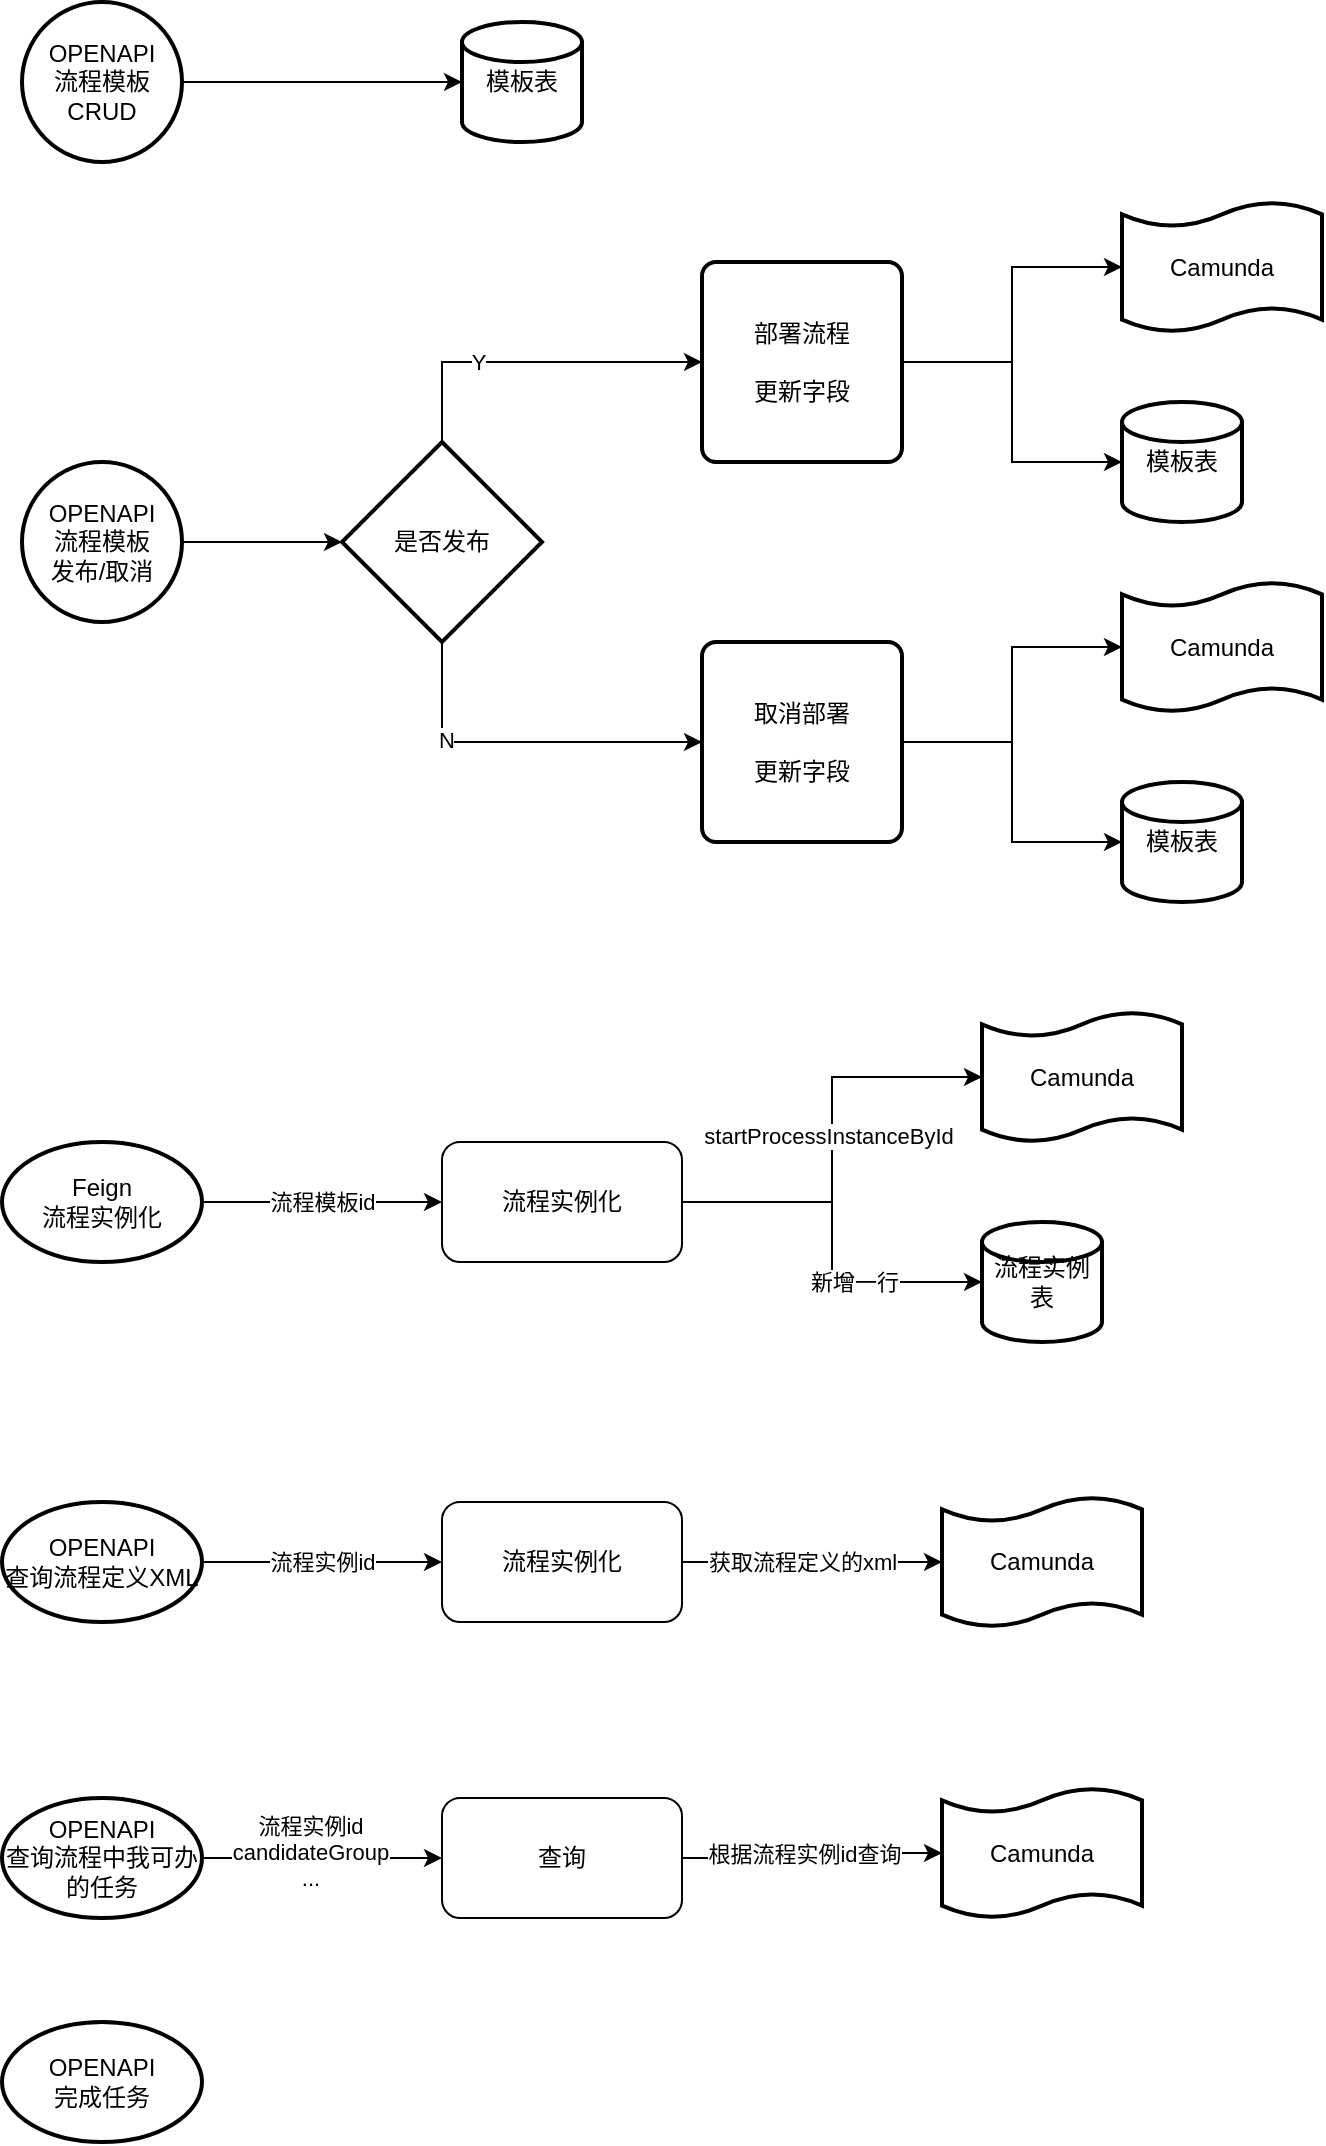 <mxfile version="24.4.4" type="github">
  <diagram name="第 1 页" id="l7ETgdYbAlDT3ln601Ar">
    <mxGraphModel dx="1434" dy="780" grid="1" gridSize="10" guides="1" tooltips="1" connect="1" arrows="1" fold="1" page="1" pageScale="1" pageWidth="827" pageHeight="1169" math="0" shadow="0">
      <root>
        <mxCell id="0" />
        <mxCell id="1" parent="0" />
        <mxCell id="i6D_zPiAmZ7pMk7o-Lk9-1" value="&lt;div&gt;OPENAPI&lt;/div&gt;流程模板CRUD" style="strokeWidth=2;html=1;shape=mxgraph.flowchart.start_2;whiteSpace=wrap;" vertex="1" parent="1">
          <mxGeometry x="40" y="80" width="80" height="80" as="geometry" />
        </mxCell>
        <mxCell id="i6D_zPiAmZ7pMk7o-Lk9-2" value="模板表" style="strokeWidth=2;html=1;shape=mxgraph.flowchart.database;whiteSpace=wrap;" vertex="1" parent="1">
          <mxGeometry x="260" y="90" width="60" height="60" as="geometry" />
        </mxCell>
        <mxCell id="i6D_zPiAmZ7pMk7o-Lk9-3" style="edgeStyle=orthogonalEdgeStyle;rounded=0;orthogonalLoop=1;jettySize=auto;html=1;entryX=0;entryY=0.5;entryDx=0;entryDy=0;entryPerimeter=0;" edge="1" parent="1" source="i6D_zPiAmZ7pMk7o-Lk9-1" target="i6D_zPiAmZ7pMk7o-Lk9-2">
          <mxGeometry relative="1" as="geometry" />
        </mxCell>
        <mxCell id="i6D_zPiAmZ7pMk7o-Lk9-7" style="edgeStyle=orthogonalEdgeStyle;rounded=0;orthogonalLoop=1;jettySize=auto;html=1;" edge="1" parent="1" source="i6D_zPiAmZ7pMk7o-Lk9-4" target="i6D_zPiAmZ7pMk7o-Lk9-6">
          <mxGeometry relative="1" as="geometry" />
        </mxCell>
        <mxCell id="i6D_zPiAmZ7pMk7o-Lk9-4" value="&lt;div&gt;OPENAPI&lt;/div&gt;流程模板&lt;div&gt;发布/取消&lt;/div&gt;" style="strokeWidth=2;html=1;shape=mxgraph.flowchart.start_2;whiteSpace=wrap;" vertex="1" parent="1">
          <mxGeometry x="40" y="310" width="80" height="80" as="geometry" />
        </mxCell>
        <mxCell id="i6D_zPiAmZ7pMk7o-Lk9-11" style="edgeStyle=orthogonalEdgeStyle;rounded=0;orthogonalLoop=1;jettySize=auto;html=1;exitX=0.5;exitY=0;exitDx=0;exitDy=0;exitPerimeter=0;" edge="1" parent="1" source="i6D_zPiAmZ7pMk7o-Lk9-6" target="i6D_zPiAmZ7pMk7o-Lk9-8">
          <mxGeometry relative="1" as="geometry" />
        </mxCell>
        <mxCell id="i6D_zPiAmZ7pMk7o-Lk9-12" value="Y" style="edgeLabel;html=1;align=center;verticalAlign=middle;resizable=0;points=[];" vertex="1" connectable="0" parent="i6D_zPiAmZ7pMk7o-Lk9-11">
          <mxGeometry x="-0.325" relative="1" as="geometry">
            <mxPoint as="offset" />
          </mxGeometry>
        </mxCell>
        <mxCell id="i6D_zPiAmZ7pMk7o-Lk9-23" style="edgeStyle=orthogonalEdgeStyle;rounded=0;orthogonalLoop=1;jettySize=auto;html=1;entryX=0;entryY=0.5;entryDx=0;entryDy=0;exitX=0.5;exitY=1;exitDx=0;exitDy=0;exitPerimeter=0;" edge="1" parent="1" source="i6D_zPiAmZ7pMk7o-Lk9-6" target="i6D_zPiAmZ7pMk7o-Lk9-22">
          <mxGeometry relative="1" as="geometry" />
        </mxCell>
        <mxCell id="i6D_zPiAmZ7pMk7o-Lk9-24" value="N" style="edgeLabel;html=1;align=center;verticalAlign=middle;resizable=0;points=[];" vertex="1" connectable="0" parent="i6D_zPiAmZ7pMk7o-Lk9-23">
          <mxGeometry x="-0.458" y="2" relative="1" as="geometry">
            <mxPoint as="offset" />
          </mxGeometry>
        </mxCell>
        <mxCell id="i6D_zPiAmZ7pMk7o-Lk9-6" value="是否发布" style="strokeWidth=2;html=1;shape=mxgraph.flowchart.decision;whiteSpace=wrap;" vertex="1" parent="1">
          <mxGeometry x="200" y="300" width="100" height="100" as="geometry" />
        </mxCell>
        <mxCell id="i6D_zPiAmZ7pMk7o-Lk9-8" value="部署流程&lt;div&gt;&lt;br&gt;&lt;div&gt;更新字段&lt;/div&gt;&lt;/div&gt;" style="rounded=1;whiteSpace=wrap;html=1;absoluteArcSize=1;arcSize=14;strokeWidth=2;" vertex="1" parent="1">
          <mxGeometry x="380" y="210" width="100" height="100" as="geometry" />
        </mxCell>
        <mxCell id="i6D_zPiAmZ7pMk7o-Lk9-14" value="模板表" style="strokeWidth=2;html=1;shape=mxgraph.flowchart.database;whiteSpace=wrap;" vertex="1" parent="1">
          <mxGeometry x="590" y="280" width="60" height="60" as="geometry" />
        </mxCell>
        <mxCell id="i6D_zPiAmZ7pMk7o-Lk9-19" value="Camunda" style="shape=tape;whiteSpace=wrap;html=1;strokeWidth=2;size=0.19" vertex="1" parent="1">
          <mxGeometry x="590" y="180" width="100" height="65" as="geometry" />
        </mxCell>
        <mxCell id="i6D_zPiAmZ7pMk7o-Lk9-20" style="edgeStyle=orthogonalEdgeStyle;rounded=0;orthogonalLoop=1;jettySize=auto;html=1;entryX=0;entryY=0.5;entryDx=0;entryDy=0;entryPerimeter=0;" edge="1" parent="1" source="i6D_zPiAmZ7pMk7o-Lk9-8" target="i6D_zPiAmZ7pMk7o-Lk9-19">
          <mxGeometry relative="1" as="geometry" />
        </mxCell>
        <mxCell id="i6D_zPiAmZ7pMk7o-Lk9-21" style="edgeStyle=orthogonalEdgeStyle;rounded=0;orthogonalLoop=1;jettySize=auto;html=1;entryX=0;entryY=0.5;entryDx=0;entryDy=0;entryPerimeter=0;" edge="1" parent="1" source="i6D_zPiAmZ7pMk7o-Lk9-8" target="i6D_zPiAmZ7pMk7o-Lk9-14">
          <mxGeometry relative="1" as="geometry" />
        </mxCell>
        <mxCell id="i6D_zPiAmZ7pMk7o-Lk9-22" value="取消部署&lt;div&gt;&lt;br&gt;&lt;div&gt;更新字段&lt;/div&gt;&lt;/div&gt;" style="rounded=1;whiteSpace=wrap;html=1;absoluteArcSize=1;arcSize=14;strokeWidth=2;" vertex="1" parent="1">
          <mxGeometry x="380" y="400" width="100" height="100" as="geometry" />
        </mxCell>
        <mxCell id="i6D_zPiAmZ7pMk7o-Lk9-25" value="模板表" style="strokeWidth=2;html=1;shape=mxgraph.flowchart.database;whiteSpace=wrap;" vertex="1" parent="1">
          <mxGeometry x="590" y="470" width="60" height="60" as="geometry" />
        </mxCell>
        <mxCell id="i6D_zPiAmZ7pMk7o-Lk9-26" value="Camunda" style="shape=tape;whiteSpace=wrap;html=1;strokeWidth=2;size=0.19" vertex="1" parent="1">
          <mxGeometry x="590" y="370" width="100" height="65" as="geometry" />
        </mxCell>
        <mxCell id="i6D_zPiAmZ7pMk7o-Lk9-27" style="edgeStyle=orthogonalEdgeStyle;rounded=0;orthogonalLoop=1;jettySize=auto;html=1;entryX=0;entryY=0.5;entryDx=0;entryDy=0;entryPerimeter=0;" edge="1" parent="1" source="i6D_zPiAmZ7pMk7o-Lk9-22" target="i6D_zPiAmZ7pMk7o-Lk9-26">
          <mxGeometry relative="1" as="geometry" />
        </mxCell>
        <mxCell id="i6D_zPiAmZ7pMk7o-Lk9-28" style="edgeStyle=orthogonalEdgeStyle;rounded=0;orthogonalLoop=1;jettySize=auto;html=1;entryX=0;entryY=0.5;entryDx=0;entryDy=0;entryPerimeter=0;" edge="1" parent="1" source="i6D_zPiAmZ7pMk7o-Lk9-22" target="i6D_zPiAmZ7pMk7o-Lk9-25">
          <mxGeometry relative="1" as="geometry" />
        </mxCell>
        <mxCell id="i6D_zPiAmZ7pMk7o-Lk9-35" style="edgeStyle=orthogonalEdgeStyle;rounded=0;orthogonalLoop=1;jettySize=auto;html=1;entryX=0;entryY=0.5;entryDx=0;entryDy=0;" edge="1" parent="1" source="i6D_zPiAmZ7pMk7o-Lk9-29" target="i6D_zPiAmZ7pMk7o-Lk9-31">
          <mxGeometry relative="1" as="geometry" />
        </mxCell>
        <mxCell id="i6D_zPiAmZ7pMk7o-Lk9-36" value="流程模板id" style="edgeLabel;html=1;align=center;verticalAlign=middle;resizable=0;points=[];" vertex="1" connectable="0" parent="i6D_zPiAmZ7pMk7o-Lk9-35">
          <mxGeometry x="-0.4" y="-2" relative="1" as="geometry">
            <mxPoint x="24" y="-2" as="offset" />
          </mxGeometry>
        </mxCell>
        <mxCell id="i6D_zPiAmZ7pMk7o-Lk9-29" value="Feign&lt;div&gt;流程&lt;span style=&quot;background-color: initial;&quot;&gt;实例化&lt;/span&gt;&lt;/div&gt;" style="strokeWidth=2;html=1;shape=mxgraph.flowchart.start_1;whiteSpace=wrap;" vertex="1" parent="1">
          <mxGeometry x="30" y="650" width="100" height="60" as="geometry" />
        </mxCell>
        <mxCell id="i6D_zPiAmZ7pMk7o-Lk9-31" value="流程实例化" style="rounded=1;whiteSpace=wrap;html=1;" vertex="1" parent="1">
          <mxGeometry x="250" y="650" width="120" height="60" as="geometry" />
        </mxCell>
        <mxCell id="i6D_zPiAmZ7pMk7o-Lk9-32" value="Camunda" style="shape=tape;whiteSpace=wrap;html=1;strokeWidth=2;size=0.19" vertex="1" parent="1">
          <mxGeometry x="520" y="585" width="100" height="65" as="geometry" />
        </mxCell>
        <mxCell id="i6D_zPiAmZ7pMk7o-Lk9-33" style="edgeStyle=orthogonalEdgeStyle;rounded=0;orthogonalLoop=1;jettySize=auto;html=1;entryX=0;entryY=0.5;entryDx=0;entryDy=0;entryPerimeter=0;" edge="1" parent="1" source="i6D_zPiAmZ7pMk7o-Lk9-31" target="i6D_zPiAmZ7pMk7o-Lk9-32">
          <mxGeometry relative="1" as="geometry" />
        </mxCell>
        <mxCell id="i6D_zPiAmZ7pMk7o-Lk9-34" value="startProcessInstanceById" style="edgeLabel;html=1;align=center;verticalAlign=middle;resizable=0;points=[];" vertex="1" connectable="0" parent="i6D_zPiAmZ7pMk7o-Lk9-33">
          <mxGeometry x="0.017" y="2" relative="1" as="geometry">
            <mxPoint as="offset" />
          </mxGeometry>
        </mxCell>
        <mxCell id="i6D_zPiAmZ7pMk7o-Lk9-39" value="流程实例表" style="strokeWidth=2;html=1;shape=mxgraph.flowchart.database;whiteSpace=wrap;" vertex="1" parent="1">
          <mxGeometry x="520" y="690" width="60" height="60" as="geometry" />
        </mxCell>
        <mxCell id="i6D_zPiAmZ7pMk7o-Lk9-40" style="edgeStyle=orthogonalEdgeStyle;rounded=0;orthogonalLoop=1;jettySize=auto;html=1;entryX=0;entryY=0.5;entryDx=0;entryDy=0;entryPerimeter=0;" edge="1" parent="1" source="i6D_zPiAmZ7pMk7o-Lk9-31" target="i6D_zPiAmZ7pMk7o-Lk9-39">
          <mxGeometry relative="1" as="geometry" />
        </mxCell>
        <mxCell id="i6D_zPiAmZ7pMk7o-Lk9-41" value="新增一行" style="edgeLabel;html=1;align=center;verticalAlign=middle;resizable=0;points=[];" vertex="1" connectable="0" parent="i6D_zPiAmZ7pMk7o-Lk9-40">
          <mxGeometry x="0.326" relative="1" as="geometry">
            <mxPoint as="offset" />
          </mxGeometry>
        </mxCell>
        <mxCell id="i6D_zPiAmZ7pMk7o-Lk9-44" style="edgeStyle=orthogonalEdgeStyle;rounded=0;orthogonalLoop=1;jettySize=auto;html=1;" edge="1" parent="1" source="i6D_zPiAmZ7pMk7o-Lk9-42" target="i6D_zPiAmZ7pMk7o-Lk9-43">
          <mxGeometry relative="1" as="geometry" />
        </mxCell>
        <mxCell id="i6D_zPiAmZ7pMk7o-Lk9-45" value="流程实例id" style="edgeLabel;html=1;align=center;verticalAlign=middle;resizable=0;points=[];" vertex="1" connectable="0" parent="i6D_zPiAmZ7pMk7o-Lk9-44">
          <mxGeometry x="-0.4" y="-2" relative="1" as="geometry">
            <mxPoint x="24" y="-2" as="offset" />
          </mxGeometry>
        </mxCell>
        <mxCell id="i6D_zPiAmZ7pMk7o-Lk9-42" value="OPENAPI&lt;div&gt;查询流程定义XML&lt;br&gt;&lt;/div&gt;" style="strokeWidth=2;html=1;shape=mxgraph.flowchart.start_1;whiteSpace=wrap;" vertex="1" parent="1">
          <mxGeometry x="30" y="830" width="100" height="60" as="geometry" />
        </mxCell>
        <mxCell id="i6D_zPiAmZ7pMk7o-Lk9-43" value="流程实例化" style="rounded=1;whiteSpace=wrap;html=1;" vertex="1" parent="1">
          <mxGeometry x="250" y="830" width="120" height="60" as="geometry" />
        </mxCell>
        <mxCell id="i6D_zPiAmZ7pMk7o-Lk9-47" value="Camunda" style="shape=tape;whiteSpace=wrap;html=1;strokeWidth=2;size=0.19" vertex="1" parent="1">
          <mxGeometry x="500" y="827.5" width="100" height="65" as="geometry" />
        </mxCell>
        <mxCell id="i6D_zPiAmZ7pMk7o-Lk9-48" style="edgeStyle=orthogonalEdgeStyle;rounded=0;orthogonalLoop=1;jettySize=auto;html=1;entryX=0;entryY=0.5;entryDx=0;entryDy=0;entryPerimeter=0;" edge="1" parent="1" source="i6D_zPiAmZ7pMk7o-Lk9-43" target="i6D_zPiAmZ7pMk7o-Lk9-47">
          <mxGeometry relative="1" as="geometry">
            <mxPoint x="480" y="870" as="targetPoint" />
          </mxGeometry>
        </mxCell>
        <mxCell id="i6D_zPiAmZ7pMk7o-Lk9-49" value="获取流程定义的xml" style="edgeLabel;html=1;align=center;verticalAlign=middle;resizable=0;points=[];" vertex="1" connectable="0" parent="i6D_zPiAmZ7pMk7o-Lk9-48">
          <mxGeometry x="-0.169" y="-1" relative="1" as="geometry">
            <mxPoint x="6" y="-1" as="offset" />
          </mxGeometry>
        </mxCell>
        <mxCell id="i6D_zPiAmZ7pMk7o-Lk9-54" style="edgeStyle=orthogonalEdgeStyle;rounded=0;orthogonalLoop=1;jettySize=auto;html=1;" edge="1" parent="1" source="i6D_zPiAmZ7pMk7o-Lk9-50" target="i6D_zPiAmZ7pMk7o-Lk9-51">
          <mxGeometry relative="1" as="geometry" />
        </mxCell>
        <mxCell id="i6D_zPiAmZ7pMk7o-Lk9-57" value="流程实例id&lt;div&gt;candidateGroup&lt;/div&gt;&lt;div&gt;...&lt;/div&gt;" style="edgeLabel;html=1;align=center;verticalAlign=middle;resizable=0;points=[];" vertex="1" connectable="0" parent="i6D_zPiAmZ7pMk7o-Lk9-54">
          <mxGeometry x="-0.1" y="3" relative="1" as="geometry">
            <mxPoint as="offset" />
          </mxGeometry>
        </mxCell>
        <mxCell id="i6D_zPiAmZ7pMk7o-Lk9-50" value="OPENAPI&lt;div&gt;查询流程中我可办的任务&lt;br&gt;&lt;/div&gt;" style="strokeWidth=2;html=1;shape=mxgraph.flowchart.start_1;whiteSpace=wrap;" vertex="1" parent="1">
          <mxGeometry x="30" y="978" width="100" height="60" as="geometry" />
        </mxCell>
        <mxCell id="i6D_zPiAmZ7pMk7o-Lk9-51" value="查询" style="rounded=1;whiteSpace=wrap;html=1;" vertex="1" parent="1">
          <mxGeometry x="250" y="978" width="120" height="60" as="geometry" />
        </mxCell>
        <mxCell id="i6D_zPiAmZ7pMk7o-Lk9-52" value="Camunda" style="shape=tape;whiteSpace=wrap;html=1;strokeWidth=2;size=0.19" vertex="1" parent="1">
          <mxGeometry x="500" y="973" width="100" height="65" as="geometry" />
        </mxCell>
        <mxCell id="i6D_zPiAmZ7pMk7o-Lk9-61" style="edgeStyle=orthogonalEdgeStyle;rounded=0;orthogonalLoop=1;jettySize=auto;html=1;entryX=0;entryY=0.5;entryDx=0;entryDy=0;entryPerimeter=0;" edge="1" parent="1" source="i6D_zPiAmZ7pMk7o-Lk9-51" target="i6D_zPiAmZ7pMk7o-Lk9-52">
          <mxGeometry relative="1" as="geometry" />
        </mxCell>
        <mxCell id="i6D_zPiAmZ7pMk7o-Lk9-62" value="根据流程实例id查询" style="edgeLabel;html=1;align=center;verticalAlign=middle;resizable=0;points=[];" vertex="1" connectable="0" parent="i6D_zPiAmZ7pMk7o-Lk9-61">
          <mxGeometry x="0.16" relative="1" as="geometry">
            <mxPoint x="-14" as="offset" />
          </mxGeometry>
        </mxCell>
        <mxCell id="i6D_zPiAmZ7pMk7o-Lk9-64" value="OPENAPI&lt;div&gt;完成任务&lt;/div&gt;" style="strokeWidth=2;html=1;shape=mxgraph.flowchart.start_1;whiteSpace=wrap;" vertex="1" parent="1">
          <mxGeometry x="30" y="1090" width="100" height="60" as="geometry" />
        </mxCell>
      </root>
    </mxGraphModel>
  </diagram>
</mxfile>
